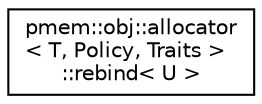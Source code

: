digraph "Graphical Class Hierarchy"
{
  edge [fontname="Helvetica",fontsize="10",labelfontname="Helvetica",labelfontsize="10"];
  node [fontname="Helvetica",fontsize="10",shape=record];
  rankdir="LR";
  Node1 [label="pmem::obj::allocator\l\< T, Policy, Traits \>\l::rebind\< U \>",height=0.2,width=0.4,color="black", fillcolor="white", style="filled",URL="$structpmem_1_1obj_1_1allocator_1_1rebind.html",tooltip="Rebind to a different type. "];
}
